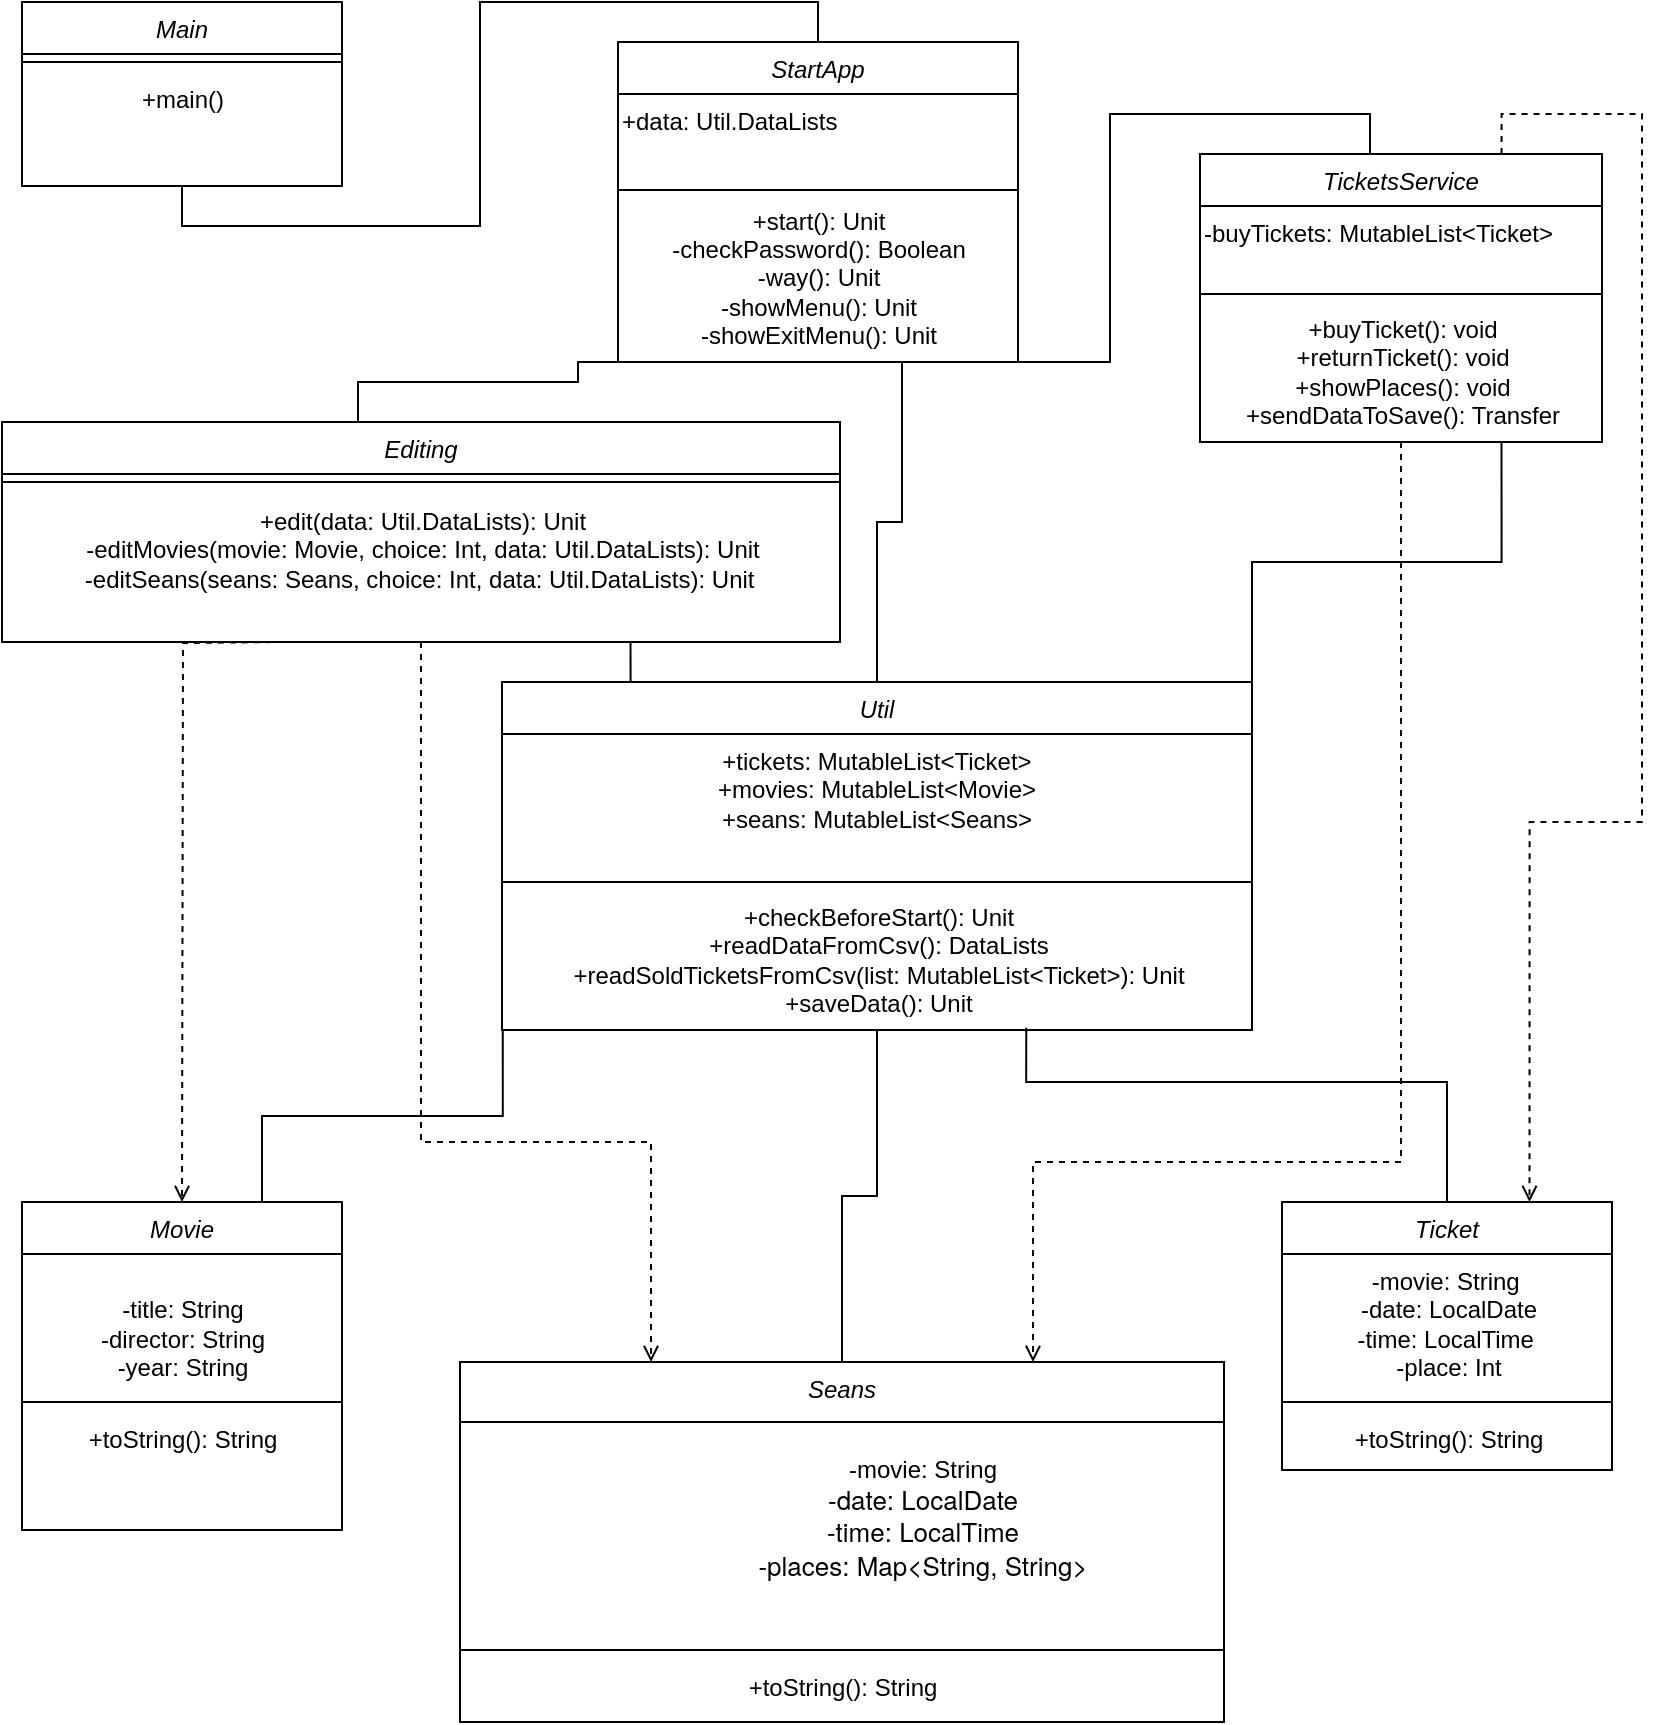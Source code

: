 <mxfile version="22.1.9" type="device">
  <diagram id="C5RBs43oDa-KdzZeNtuy" name="Page-1">
    <mxGraphModel dx="738" dy="533" grid="1" gridSize="10" guides="1" tooltips="1" connect="1" arrows="1" fold="1" page="1" pageScale="1" pageWidth="827" pageHeight="1169" math="0" shadow="0">
      <root>
        <mxCell id="WIyWlLk6GJQsqaUBKTNV-0" />
        <mxCell id="WIyWlLk6GJQsqaUBKTNV-1" parent="WIyWlLk6GJQsqaUBKTNV-0" />
        <mxCell id="rc5cORmKv5grqrqi5xMg-2" style="edgeStyle=orthogonalEdgeStyle;rounded=0;orthogonalLoop=1;jettySize=auto;html=1;exitX=0.5;exitY=1;exitDx=0;exitDy=0;entryX=0.5;entryY=0;entryDx=0;entryDy=0;endArrow=none;endFill=0;" edge="1" parent="WIyWlLk6GJQsqaUBKTNV-1" source="zkfFHV4jXpPFQw0GAbJ--0" target="rc5cORmKv5grqrqi5xMg-3">
          <mxGeometry relative="1" as="geometry">
            <mxPoint x="460" y="230" as="targetPoint" />
          </mxGeometry>
        </mxCell>
        <mxCell id="zkfFHV4jXpPFQw0GAbJ--0" value="Main" style="swimlane;fontStyle=2;align=center;verticalAlign=top;childLayout=stackLayout;horizontal=1;startSize=26;horizontalStack=0;resizeParent=1;resizeLast=0;collapsible=1;marginBottom=0;rounded=0;shadow=0;strokeWidth=1;" parent="WIyWlLk6GJQsqaUBKTNV-1" vertex="1">
          <mxGeometry x="20" y="20" width="160" height="92" as="geometry">
            <mxRectangle x="230" y="140" width="160" height="26" as="alternateBounds" />
          </mxGeometry>
        </mxCell>
        <mxCell id="zkfFHV4jXpPFQw0GAbJ--4" value="" style="line;html=1;strokeWidth=1;align=left;verticalAlign=middle;spacingTop=-1;spacingLeft=3;spacingRight=3;rotatable=0;labelPosition=right;points=[];portConstraint=eastwest;" parent="zkfFHV4jXpPFQw0GAbJ--0" vertex="1">
          <mxGeometry y="26" width="160" height="8" as="geometry" />
        </mxCell>
        <mxCell id="rc5cORmKv5grqrqi5xMg-0" value="+main()" style="text;html=1;align=center;verticalAlign=middle;resizable=0;points=[];autosize=1;strokeColor=none;fillColor=none;" vertex="1" parent="zkfFHV4jXpPFQw0GAbJ--0">
          <mxGeometry y="34" width="160" height="30" as="geometry" />
        </mxCell>
        <mxCell id="rc5cORmKv5grqrqi5xMg-21" style="edgeStyle=orthogonalEdgeStyle;rounded=0;orthogonalLoop=1;jettySize=auto;html=1;exitX=1;exitY=1;exitDx=0;exitDy=0;entryX=0.5;entryY=0;entryDx=0;entryDy=0;endArrow=none;endFill=0;" edge="1" parent="WIyWlLk6GJQsqaUBKTNV-1" source="rc5cORmKv5grqrqi5xMg-3" target="rc5cORmKv5grqrqi5xMg-14">
          <mxGeometry relative="1" as="geometry">
            <Array as="points">
              <mxPoint x="564" y="200" />
              <mxPoint x="564" y="76" />
              <mxPoint x="694" y="76" />
            </Array>
          </mxGeometry>
        </mxCell>
        <mxCell id="rc5cORmKv5grqrqi5xMg-48" value="" style="edgeStyle=orthogonalEdgeStyle;rounded=0;orthogonalLoop=1;jettySize=auto;html=1;entryX=0.5;entryY=0;entryDx=0;entryDy=0;endArrow=none;endFill=0;" edge="1" parent="WIyWlLk6GJQsqaUBKTNV-1" source="rc5cORmKv5grqrqi5xMg-3" target="rc5cORmKv5grqrqi5xMg-11">
          <mxGeometry relative="1" as="geometry">
            <Array as="points">
              <mxPoint x="460" y="280" />
              <mxPoint x="448" y="280" />
            </Array>
          </mxGeometry>
        </mxCell>
        <mxCell id="rc5cORmKv5grqrqi5xMg-58" style="edgeStyle=orthogonalEdgeStyle;rounded=0;orthogonalLoop=1;jettySize=auto;html=1;exitX=0;exitY=1;exitDx=0;exitDy=0;endArrow=none;endFill=0;" edge="1" parent="WIyWlLk6GJQsqaUBKTNV-1" source="rc5cORmKv5grqrqi5xMg-3" target="rc5cORmKv5grqrqi5xMg-8">
          <mxGeometry relative="1" as="geometry">
            <Array as="points">
              <mxPoint x="298" y="200" />
              <mxPoint x="298" y="210" />
              <mxPoint x="188" y="210" />
            </Array>
          </mxGeometry>
        </mxCell>
        <mxCell id="rc5cORmKv5grqrqi5xMg-3" value="StartApp" style="swimlane;fontStyle=2;align=center;verticalAlign=top;childLayout=stackLayout;horizontal=1;startSize=26;horizontalStack=0;resizeParent=1;resizeLast=0;collapsible=1;marginBottom=0;rounded=0;shadow=0;strokeWidth=1;" vertex="1" parent="WIyWlLk6GJQsqaUBKTNV-1">
          <mxGeometry x="318" y="40" width="200" height="160" as="geometry">
            <mxRectangle x="230" y="140" width="160" height="26" as="alternateBounds" />
          </mxGeometry>
        </mxCell>
        <mxCell id="rc5cORmKv5grqrqi5xMg-47" value="+data: Util.DataLists" style="text;whiteSpace=wrap;html=1;" vertex="1" parent="rc5cORmKv5grqrqi5xMg-3">
          <mxGeometry y="26" width="200" height="44" as="geometry" />
        </mxCell>
        <mxCell id="rc5cORmKv5grqrqi5xMg-4" value="" style="line;html=1;strokeWidth=1;align=left;verticalAlign=middle;spacingTop=-1;spacingLeft=3;spacingRight=3;rotatable=0;labelPosition=right;points=[];portConstraint=eastwest;" vertex="1" parent="rc5cORmKv5grqrqi5xMg-3">
          <mxGeometry y="70" width="200" height="8" as="geometry" />
        </mxCell>
        <mxCell id="rc5cORmKv5grqrqi5xMg-5" value="&lt;div&gt;+start(): Unit&lt;/div&gt;&lt;div&gt;-checkPassword(): Boolean&lt;/div&gt;&lt;div&gt;-way(): Unit&lt;/div&gt;&lt;div&gt;-showMenu(): Unit&lt;/div&gt;&lt;div&gt;-showExitMenu(): Unit&lt;/div&gt;" style="text;html=1;align=center;verticalAlign=middle;resizable=0;points=[];autosize=1;strokeColor=none;fillColor=none;" vertex="1" parent="rc5cORmKv5grqrqi5xMg-3">
          <mxGeometry y="78" width="200" height="80" as="geometry" />
        </mxCell>
        <mxCell id="rc5cORmKv5grqrqi5xMg-59" style="edgeStyle=orthogonalEdgeStyle;rounded=0;orthogonalLoop=1;jettySize=auto;html=1;endArrow=open;endFill=0;dashed=1;" edge="1" parent="WIyWlLk6GJQsqaUBKTNV-1">
          <mxGeometry relative="1" as="geometry">
            <mxPoint x="100" y="620" as="targetPoint" />
            <mxPoint x="151" y="340" as="sourcePoint" />
          </mxGeometry>
        </mxCell>
        <mxCell id="RMpE0IvUehM7YAoknFNM-7" style="edgeStyle=orthogonalEdgeStyle;rounded=0;orthogonalLoop=1;jettySize=auto;html=1;entryX=0.25;entryY=0;entryDx=0;entryDy=0;endArrow=open;endFill=0;dashed=1;" edge="1" parent="WIyWlLk6GJQsqaUBKTNV-1" source="rc5cORmKv5grqrqi5xMg-8" target="rc5cORmKv5grqrqi5xMg-39">
          <mxGeometry relative="1" as="geometry">
            <Array as="points">
              <mxPoint x="220" y="590" />
              <mxPoint x="335" y="590" />
            </Array>
          </mxGeometry>
        </mxCell>
        <mxCell id="rc5cORmKv5grqrqi5xMg-8" value="Editing" style="swimlane;fontStyle=2;align=center;verticalAlign=top;childLayout=stackLayout;horizontal=1;startSize=26;horizontalStack=0;resizeParent=1;resizeLast=0;collapsible=1;marginBottom=0;rounded=0;shadow=0;strokeWidth=1;" vertex="1" parent="WIyWlLk6GJQsqaUBKTNV-1">
          <mxGeometry x="10" y="230" width="419" height="110" as="geometry">
            <mxRectangle x="230" y="140" width="160" height="26" as="alternateBounds" />
          </mxGeometry>
        </mxCell>
        <mxCell id="rc5cORmKv5grqrqi5xMg-9" value="" style="line;html=1;strokeWidth=1;align=left;verticalAlign=middle;spacingTop=-1;spacingLeft=3;spacingRight=3;rotatable=0;labelPosition=right;points=[];portConstraint=eastwest;" vertex="1" parent="rc5cORmKv5grqrqi5xMg-8">
          <mxGeometry y="26" width="419" height="8" as="geometry" />
        </mxCell>
        <mxCell id="rc5cORmKv5grqrqi5xMg-24" value="&lt;div&gt;+edit(data: Util.DataLists): Unit&lt;/div&gt;&lt;div&gt;-editMovies(movie: Movie, choice: Int, data: Util.DataLists): Unit&lt;/div&gt;&lt;div&gt;-editSeans(seans: Seans, choice: Int, data: Util.DataLists): Unit&amp;nbsp;&lt;/div&gt;" style="text;html=1;align=center;verticalAlign=middle;resizable=0;points=[];autosize=1;strokeColor=none;fillColor=none;" vertex="1" parent="rc5cORmKv5grqrqi5xMg-8">
          <mxGeometry y="34" width="419" height="60" as="geometry" />
        </mxCell>
        <mxCell id="rc5cORmKv5grqrqi5xMg-61" style="edgeStyle=orthogonalEdgeStyle;rounded=0;orthogonalLoop=1;jettySize=auto;html=1;entryX=0.75;entryY=0;entryDx=0;entryDy=0;exitX=0.001;exitY=1.005;exitDx=0;exitDy=0;exitPerimeter=0;endArrow=none;endFill=0;" edge="1" parent="WIyWlLk6GJQsqaUBKTNV-1" source="rc5cORmKv5grqrqi5xMg-26" target="rc5cORmKv5grqrqi5xMg-28">
          <mxGeometry relative="1" as="geometry">
            <mxPoint x="259" y="488" as="sourcePoint" />
          </mxGeometry>
        </mxCell>
        <mxCell id="rc5cORmKv5grqrqi5xMg-62" style="edgeStyle=orthogonalEdgeStyle;rounded=0;orthogonalLoop=1;jettySize=auto;html=1;exitX=0.699;exitY=0.984;exitDx=0;exitDy=0;entryX=0.5;entryY=0;entryDx=0;entryDy=0;exitPerimeter=0;endArrow=none;endFill=0;" edge="1" parent="WIyWlLk6GJQsqaUBKTNV-1" source="rc5cORmKv5grqrqi5xMg-26" target="rc5cORmKv5grqrqi5xMg-43">
          <mxGeometry relative="1" as="geometry">
            <Array as="points">
              <mxPoint x="522" y="560" />
              <mxPoint x="732" y="560" />
            </Array>
          </mxGeometry>
        </mxCell>
        <mxCell id="rc5cORmKv5grqrqi5xMg-11" value="Util" style="swimlane;fontStyle=2;align=center;verticalAlign=top;childLayout=stackLayout;horizontal=1;startSize=26;horizontalStack=0;resizeParent=1;resizeLast=0;collapsible=1;marginBottom=0;rounded=0;shadow=0;strokeWidth=1;" vertex="1" parent="WIyWlLk6GJQsqaUBKTNV-1">
          <mxGeometry x="260" y="360" width="375" height="174" as="geometry">
            <mxRectangle x="230" y="140" width="160" height="26" as="alternateBounds" />
          </mxGeometry>
        </mxCell>
        <mxCell id="RMpE0IvUehM7YAoknFNM-6" value="+tickets: MutableList&lt;Ticket&gt;&#xa;+movies: MutableList&lt;Movie&gt;&#xa;+seans: MutableList&lt;Seans&gt;" style="text;whiteSpace=wrap;align=center;" vertex="1" parent="rc5cORmKv5grqrqi5xMg-11">
          <mxGeometry y="26" width="375" height="70" as="geometry" />
        </mxCell>
        <mxCell id="rc5cORmKv5grqrqi5xMg-12" value="" style="line;html=1;strokeWidth=1;align=left;verticalAlign=middle;spacingTop=-1;spacingLeft=3;spacingRight=3;rotatable=0;labelPosition=right;points=[];portConstraint=eastwest;" vertex="1" parent="rc5cORmKv5grqrqi5xMg-11">
          <mxGeometry y="96" width="375" height="8" as="geometry" />
        </mxCell>
        <mxCell id="rc5cORmKv5grqrqi5xMg-26" value="&lt;div&gt;+checkBeforeStart(): Unit&lt;/div&gt;&lt;div&gt;+readDataFromCsv(): DataLists&lt;/div&gt;&lt;div&gt;+readSoldTicketsFromCsv(list: MutableList&amp;lt;Ticket&amp;gt;): Unit&lt;/div&gt;&lt;div&gt;+saveData(): Unit&lt;/div&gt;" style="text;html=1;align=center;verticalAlign=middle;resizable=0;points=[];autosize=1;strokeColor=none;fillColor=none;" vertex="1" parent="rc5cORmKv5grqrqi5xMg-11">
          <mxGeometry y="104" width="375" height="70" as="geometry" />
        </mxCell>
        <mxCell id="rc5cORmKv5grqrqi5xMg-63" style="edgeStyle=orthogonalEdgeStyle;rounded=0;orthogonalLoop=1;jettySize=auto;html=1;exitX=0.5;exitY=1;exitDx=0;exitDy=0;entryX=0.75;entryY=0;entryDx=0;entryDy=0;dashed=1;endArrow=open;endFill=0;" edge="1" parent="WIyWlLk6GJQsqaUBKTNV-1" source="rc5cORmKv5grqrqi5xMg-14" target="rc5cORmKv5grqrqi5xMg-39">
          <mxGeometry relative="1" as="geometry">
            <Array as="points">
              <mxPoint x="645" y="600" />
              <mxPoint x="513" y="600" />
            </Array>
          </mxGeometry>
        </mxCell>
        <mxCell id="rc5cORmKv5grqrqi5xMg-64" style="edgeStyle=orthogonalEdgeStyle;rounded=0;orthogonalLoop=1;jettySize=auto;html=1;exitX=0.75;exitY=1;exitDx=0;exitDy=0;entryX=1;entryY=0;entryDx=0;entryDy=0;endArrow=none;endFill=0;" edge="1" parent="WIyWlLk6GJQsqaUBKTNV-1" source="rc5cORmKv5grqrqi5xMg-14" target="rc5cORmKv5grqrqi5xMg-11">
          <mxGeometry relative="1" as="geometry" />
        </mxCell>
        <mxCell id="RMpE0IvUehM7YAoknFNM-8" style="edgeStyle=orthogonalEdgeStyle;rounded=0;orthogonalLoop=1;jettySize=auto;html=1;exitX=0.75;exitY=0;exitDx=0;exitDy=0;entryX=0.75;entryY=0;entryDx=0;entryDy=0;dashed=1;endArrow=open;endFill=0;" edge="1" parent="WIyWlLk6GJQsqaUBKTNV-1" source="rc5cORmKv5grqrqi5xMg-14" target="rc5cORmKv5grqrqi5xMg-43">
          <mxGeometry relative="1" as="geometry" />
        </mxCell>
        <mxCell id="rc5cORmKv5grqrqi5xMg-14" value="TicketsService" style="swimlane;fontStyle=2;align=center;verticalAlign=top;childLayout=stackLayout;horizontal=1;startSize=26;horizontalStack=0;resizeParent=1;resizeLast=0;collapsible=1;marginBottom=0;rounded=0;shadow=0;strokeWidth=1;" vertex="1" parent="WIyWlLk6GJQsqaUBKTNV-1">
          <mxGeometry x="609" y="96" width="201" height="144" as="geometry">
            <mxRectangle x="230" y="140" width="160" height="26" as="alternateBounds" />
          </mxGeometry>
        </mxCell>
        <mxCell id="RMpE0IvUehM7YAoknFNM-4" value="-buyTickets: MutableList&lt;Ticket&gt;" style="text;whiteSpace=wrap;" vertex="1" parent="rc5cORmKv5grqrqi5xMg-14">
          <mxGeometry y="26" width="201" height="40" as="geometry" />
        </mxCell>
        <mxCell id="rc5cORmKv5grqrqi5xMg-15" value="" style="line;html=1;strokeWidth=1;align=left;verticalAlign=middle;spacingTop=-1;spacingLeft=3;spacingRight=3;rotatable=0;labelPosition=right;points=[];portConstraint=eastwest;" vertex="1" parent="rc5cORmKv5grqrqi5xMg-14">
          <mxGeometry y="66" width="201" height="8" as="geometry" />
        </mxCell>
        <mxCell id="rc5cORmKv5grqrqi5xMg-16" value="&lt;div&gt;+buyTicket(): void&lt;/div&gt;&lt;div&gt;+returnTicket(): void&lt;/div&gt;&lt;div&gt;+showPlaces(): void&lt;/div&gt;&lt;div&gt;+sendDataToSave(): Transfer&lt;/div&gt;" style="text;html=1;align=center;verticalAlign=middle;resizable=0;points=[];autosize=1;strokeColor=none;fillColor=none;" vertex="1" parent="rc5cORmKv5grqrqi5xMg-14">
          <mxGeometry y="74" width="201" height="70" as="geometry" />
        </mxCell>
        <mxCell id="rc5cORmKv5grqrqi5xMg-28" value="Movie" style="swimlane;fontStyle=2;align=center;verticalAlign=top;childLayout=stackLayout;horizontal=1;startSize=26;horizontalStack=0;resizeParent=1;resizeLast=0;collapsible=1;marginBottom=0;rounded=0;shadow=0;strokeWidth=1;" vertex="1" parent="WIyWlLk6GJQsqaUBKTNV-1">
          <mxGeometry x="20" y="620" width="160" height="164" as="geometry">
            <mxRectangle x="230" y="140" width="160" height="26" as="alternateBounds" />
          </mxGeometry>
        </mxCell>
        <mxCell id="rc5cORmKv5grqrqi5xMg-30" value="&lt;div&gt;&lt;br&gt;&lt;/div&gt;&lt;div&gt;&lt;div style=&quot;border-color: var(--border-color);&quot;&gt;-title: String&lt;/div&gt;&lt;div style=&quot;border-color: var(--border-color);&quot;&gt;-director: String&lt;/div&gt;&lt;div style=&quot;border-color: var(--border-color);&quot;&gt;-year: String&lt;/div&gt;&lt;/div&gt;" style="text;html=1;align=center;verticalAlign=middle;resizable=0;points=[];autosize=1;strokeColor=none;fillColor=none;" vertex="1" parent="rc5cORmKv5grqrqi5xMg-28">
          <mxGeometry y="26" width="160" height="70" as="geometry" />
        </mxCell>
        <mxCell id="rc5cORmKv5grqrqi5xMg-29" value="" style="line;html=1;strokeWidth=1;align=left;verticalAlign=middle;spacingTop=-1;spacingLeft=3;spacingRight=3;rotatable=0;labelPosition=right;points=[];portConstraint=eastwest;" vertex="1" parent="rc5cORmKv5grqrqi5xMg-28">
          <mxGeometry y="96" width="160" height="8" as="geometry" />
        </mxCell>
        <mxCell id="RMpE0IvUehM7YAoknFNM-0" value="+toString(): String" style="text;html=1;align=center;verticalAlign=middle;resizable=0;points=[];autosize=1;strokeColor=none;fillColor=none;" vertex="1" parent="rc5cORmKv5grqrqi5xMg-28">
          <mxGeometry y="104" width="160" height="30" as="geometry" />
        </mxCell>
        <mxCell id="rc5cORmKv5grqrqi5xMg-39" value="Seans" style="swimlane;fontStyle=2;align=center;verticalAlign=top;childLayout=stackLayout;horizontal=1;startSize=30;horizontalStack=0;resizeParent=1;resizeLast=0;collapsible=1;marginBottom=0;rounded=0;shadow=0;strokeWidth=1;" vertex="1" parent="WIyWlLk6GJQsqaUBKTNV-1">
          <mxGeometry x="239" y="700" width="382" height="180" as="geometry">
            <mxRectangle x="230" y="140" width="160" height="26" as="alternateBounds" />
          </mxGeometry>
        </mxCell>
        <mxCell id="rc5cORmKv5grqrqi5xMg-40" value="&lt;ul style=&quot;border-color: var(--border-color);&quot;&gt;&lt;ul style=&quot;border-color: var(--border-color); list-style-type: disc;&quot;&gt;-movie: String&lt;/ul&gt;&lt;ul style=&quot;border-color: var(--border-color); list-style-type: disc;&quot;&gt;&lt;span style=&quot;border-color: var(--border-color); font-family: &amp;quot;Helvetica Neue&amp;quot;; font-size: 13px;&quot;&gt;-date: LocalDate&lt;/span&gt;&lt;/ul&gt;&lt;ul style=&quot;border-color: var(--border-color); list-style-type: disc;&quot;&gt;&lt;span style=&quot;border-color: var(--border-color); font-family: &amp;quot;Helvetica Neue&amp;quot;; font-size: 13px;&quot;&gt;-time: LocalTime&lt;/span&gt;&lt;/ul&gt;&lt;ul style=&quot;border-color: var(--border-color); list-style-type: disc;&quot;&gt;&lt;span style=&quot;border-color: var(--border-color); font-family: &amp;quot;Helvetica Neue&amp;quot;; font-size: 13px;&quot;&gt;-places: Map&amp;lt;String, String&amp;gt;&lt;/span&gt;&lt;/ul&gt;&lt;ul style=&quot;border-color: var(--border-color); list-style-type: disc;&quot;&gt;&lt;br&gt;&lt;/ul&gt;&lt;/ul&gt;" style="text;html=1;align=center;verticalAlign=middle;resizable=0;points=[];autosize=1;strokeColor=none;fillColor=none;" vertex="1" parent="rc5cORmKv5grqrqi5xMg-39">
          <mxGeometry y="30" width="382" height="110" as="geometry" />
        </mxCell>
        <mxCell id="rc5cORmKv5grqrqi5xMg-41" value="" style="line;html=1;strokeWidth=1;align=left;verticalAlign=middle;spacingTop=-1;spacingLeft=3;spacingRight=3;rotatable=0;labelPosition=right;points=[];portConstraint=eastwest;" vertex="1" parent="rc5cORmKv5grqrqi5xMg-39">
          <mxGeometry y="140" width="382" height="8" as="geometry" />
        </mxCell>
        <mxCell id="RMpE0IvUehM7YAoknFNM-2" value="+toString(): String" style="text;html=1;align=center;verticalAlign=middle;resizable=0;points=[];autosize=1;strokeColor=none;fillColor=none;" vertex="1" parent="rc5cORmKv5grqrqi5xMg-39">
          <mxGeometry y="148" width="382" height="30" as="geometry" />
        </mxCell>
        <mxCell id="rc5cORmKv5grqrqi5xMg-43" value="Ticket" style="swimlane;fontStyle=2;align=center;verticalAlign=top;childLayout=stackLayout;horizontal=1;startSize=26;horizontalStack=0;resizeParent=1;resizeLast=0;collapsible=1;marginBottom=0;rounded=0;shadow=0;strokeWidth=1;" vertex="1" parent="WIyWlLk6GJQsqaUBKTNV-1">
          <mxGeometry x="650" y="620" width="165" height="134" as="geometry">
            <mxRectangle x="230" y="140" width="160" height="26" as="alternateBounds" />
          </mxGeometry>
        </mxCell>
        <mxCell id="rc5cORmKv5grqrqi5xMg-44" value="&lt;div&gt;-movie: String&amp;nbsp;&lt;/div&gt;&lt;div&gt;-date: LocalDate&lt;/div&gt;&lt;div&gt;-time: LocalTime&amp;nbsp;&lt;/div&gt;&lt;div&gt;-place: Int&lt;/div&gt;" style="text;html=1;align=center;verticalAlign=middle;resizable=0;points=[];autosize=1;strokeColor=none;fillColor=none;" vertex="1" parent="rc5cORmKv5grqrqi5xMg-43">
          <mxGeometry y="26" width="165" height="70" as="geometry" />
        </mxCell>
        <mxCell id="rc5cORmKv5grqrqi5xMg-45" value="" style="line;html=1;strokeWidth=1;align=left;verticalAlign=middle;spacingTop=-1;spacingLeft=3;spacingRight=3;rotatable=0;labelPosition=right;points=[];portConstraint=eastwest;" vertex="1" parent="rc5cORmKv5grqrqi5xMg-43">
          <mxGeometry y="96" width="165" height="8" as="geometry" />
        </mxCell>
        <mxCell id="RMpE0IvUehM7YAoknFNM-3" value="+toString(): String" style="text;html=1;align=center;verticalAlign=middle;resizable=0;points=[];autosize=1;strokeColor=none;fillColor=none;" vertex="1" parent="rc5cORmKv5grqrqi5xMg-43">
          <mxGeometry y="104" width="165" height="30" as="geometry" />
        </mxCell>
        <mxCell id="rc5cORmKv5grqrqi5xMg-50" style="edgeStyle=orthogonalEdgeStyle;rounded=0;orthogonalLoop=1;jettySize=auto;html=1;entryX=0.5;entryY=0;entryDx=0;entryDy=0;exitX=0.5;exitY=1;exitDx=0;exitDy=0;endArrow=none;endFill=0;" edge="1" parent="WIyWlLk6GJQsqaUBKTNV-1" source="rc5cORmKv5grqrqi5xMg-11" target="rc5cORmKv5grqrqi5xMg-39">
          <mxGeometry relative="1" as="geometry" />
        </mxCell>
        <mxCell id="rc5cORmKv5grqrqi5xMg-60" style="edgeStyle=orthogonalEdgeStyle;rounded=0;orthogonalLoop=1;jettySize=auto;html=1;exitX=0.75;exitY=1;exitDx=0;exitDy=0;entryX=0;entryY=0;entryDx=0;entryDy=0;endArrow=none;endFill=0;" edge="1" parent="WIyWlLk6GJQsqaUBKTNV-1" source="rc5cORmKv5grqrqi5xMg-8" target="rc5cORmKv5grqrqi5xMg-11">
          <mxGeometry relative="1" as="geometry">
            <Array as="points">
              <mxPoint x="324" y="360" />
            </Array>
          </mxGeometry>
        </mxCell>
      </root>
    </mxGraphModel>
  </diagram>
</mxfile>
